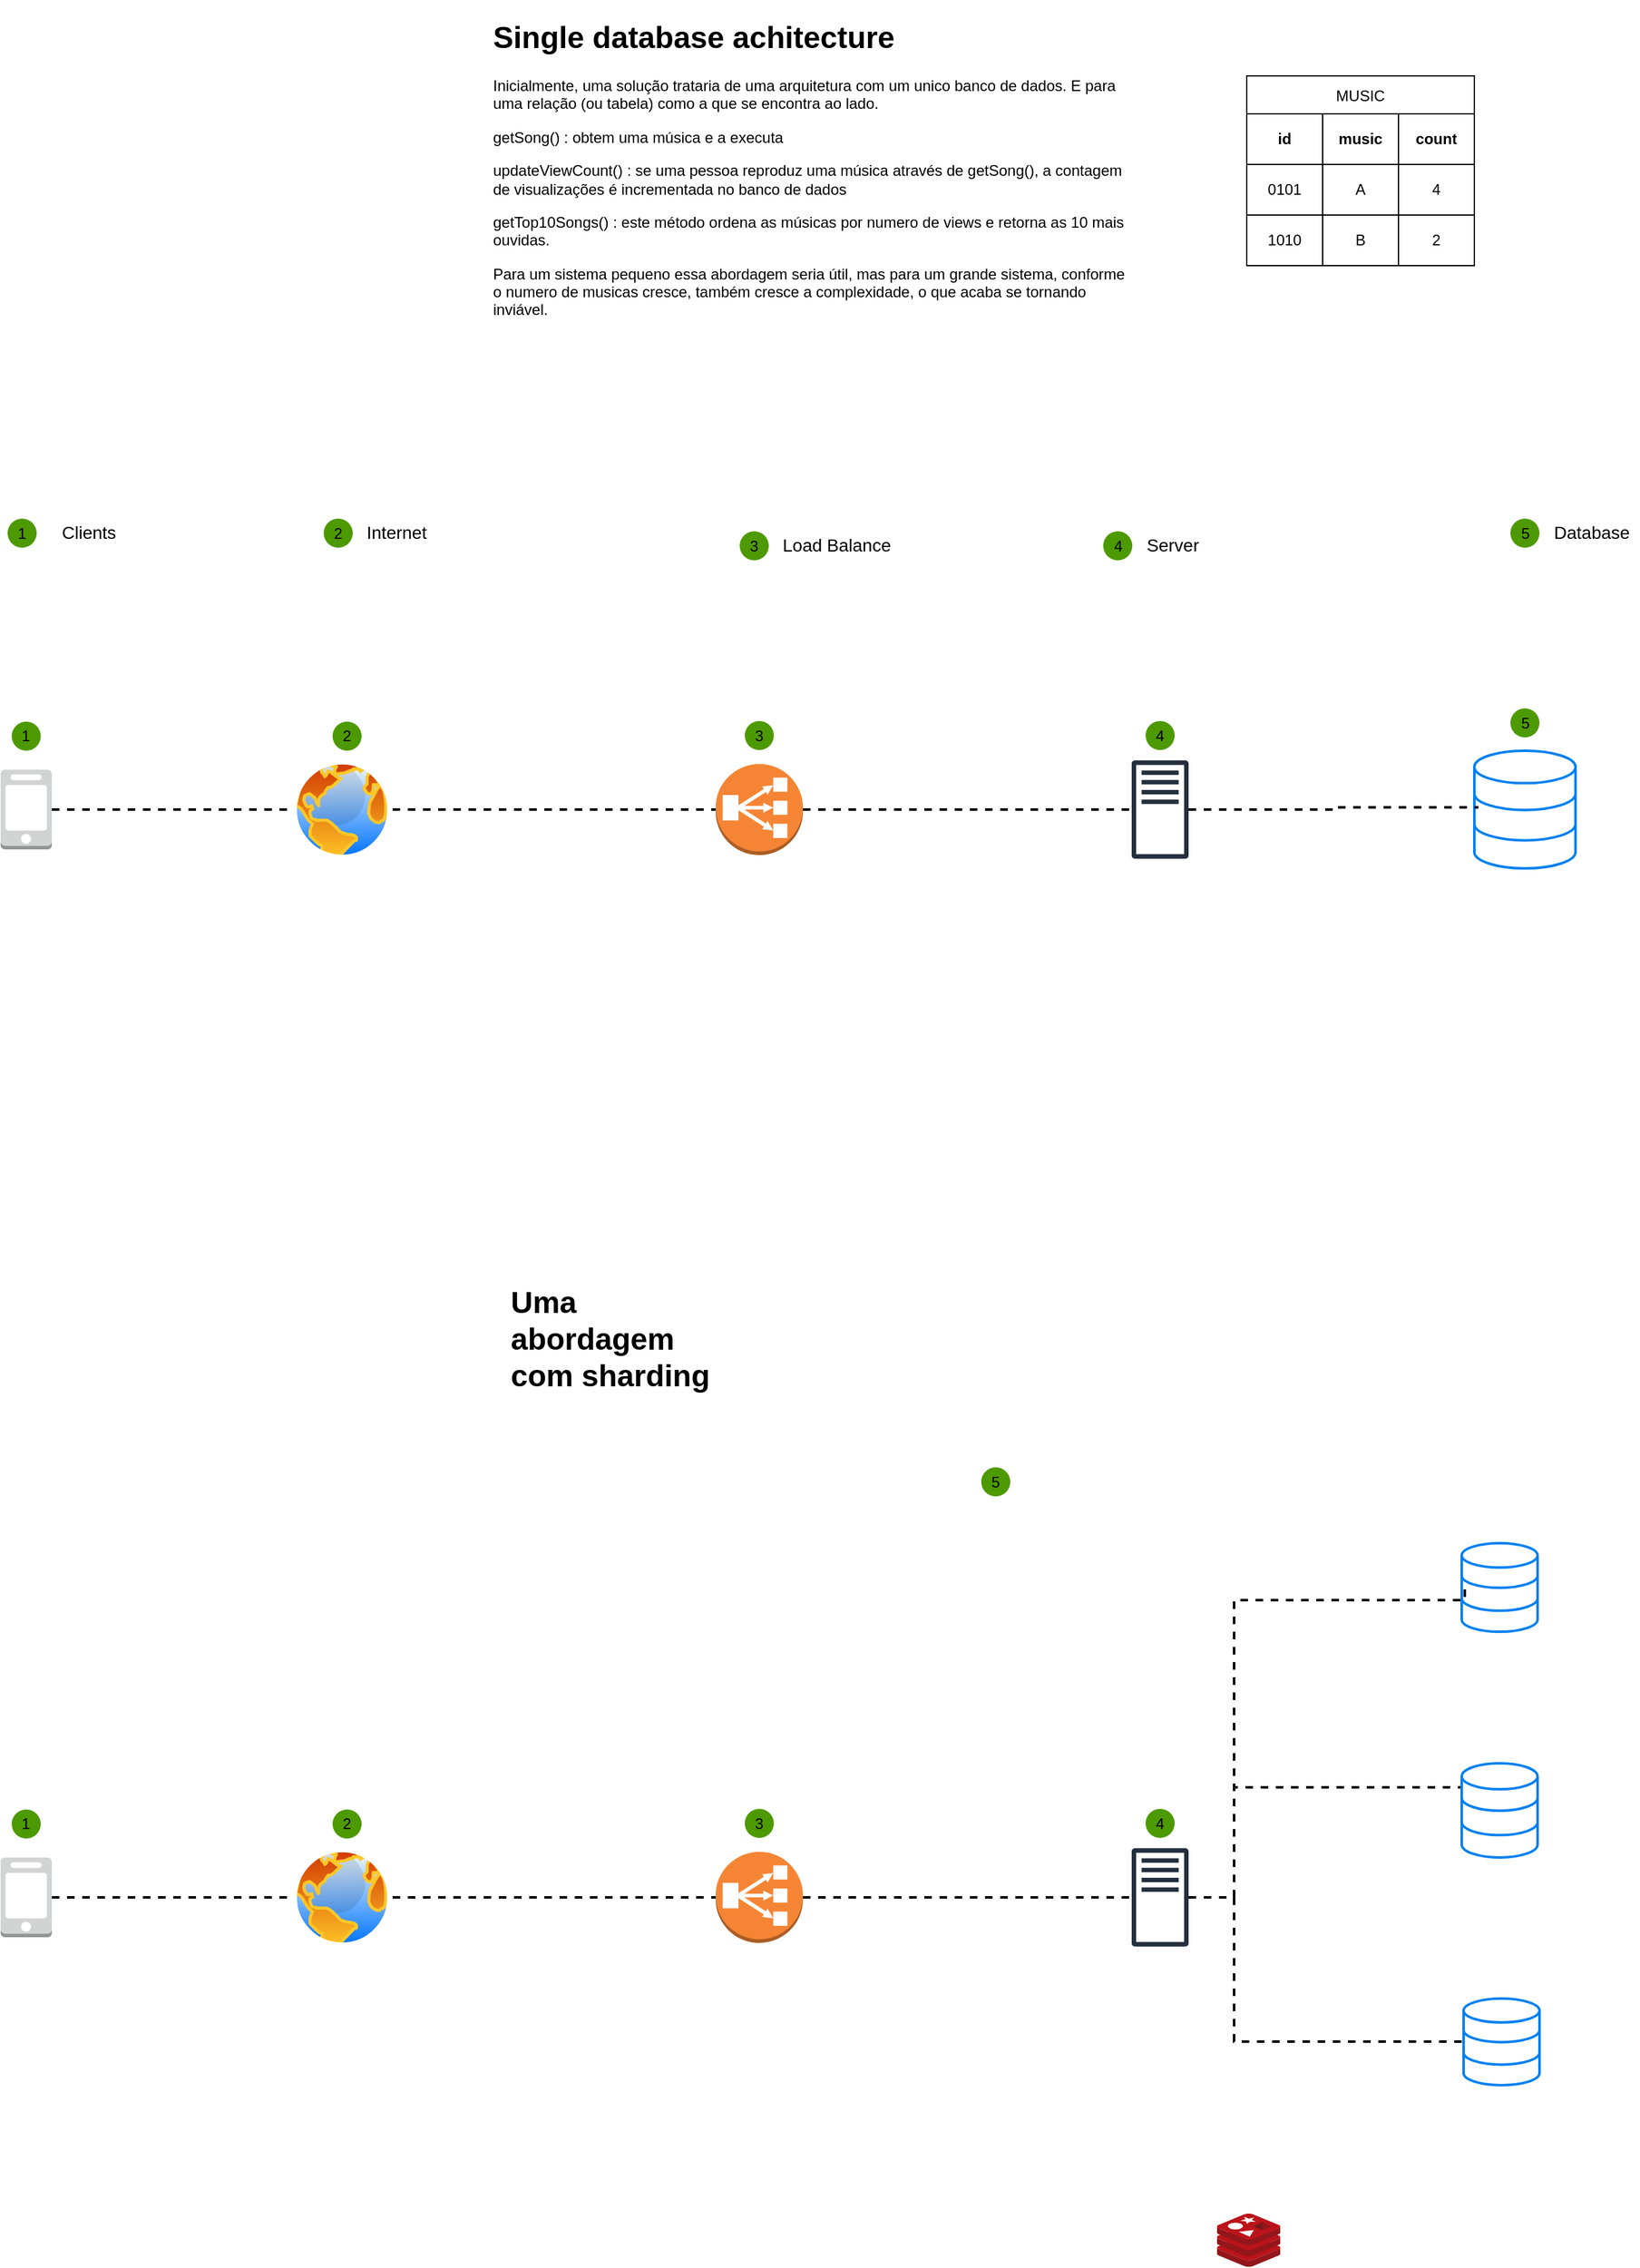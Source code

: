 <mxfile version="15.8.7" type="device"><diagram id="WI9T0HZ2pTsCkuznbFz-" name="Page-1"><mxGraphModel dx="976" dy="1858" grid="1" gridSize="10" guides="1" tooltips="1" connect="1" arrows="1" fold="1" page="1" pageScale="1" pageWidth="827" pageHeight="1169" math="0" shadow="0"><root><mxCell id="0"/><mxCell id="1" parent="0"/><mxCell id="2aj7T7kL7IJ4rIWzaiSA-9" style="edgeStyle=orthogonalEdgeStyle;rounded=0;orthogonalLoop=1;jettySize=auto;html=1;entryX=0;entryY=0.5;entryDx=0;entryDy=0;dashed=1;strokeWidth=2;endArrow=none;endFill=0;" edge="1" parent="1" source="2aj7T7kL7IJ4rIWzaiSA-1" target="2aj7T7kL7IJ4rIWzaiSA-4"><mxGeometry relative="1" as="geometry"/></mxCell><mxCell id="2aj7T7kL7IJ4rIWzaiSA-1" value="" style="outlineConnect=0;dashed=0;verticalLabelPosition=bottom;verticalAlign=top;align=center;html=1;shape=mxgraph.aws3.mobile_client;fillColor=#D2D3D3;gradientColor=none;" vertex="1" parent="1"><mxGeometry x="114.5" y="-521.5" width="40.5" height="63" as="geometry"/></mxCell><mxCell id="2aj7T7kL7IJ4rIWzaiSA-11" style="edgeStyle=orthogonalEdgeStyle;rounded=0;orthogonalLoop=1;jettySize=auto;html=1;dashed=1;strokeWidth=2;endArrow=none;endFill=0;" edge="1" parent="1" source="2aj7T7kL7IJ4rIWzaiSA-2" target="2aj7T7kL7IJ4rIWzaiSA-7"><mxGeometry relative="1" as="geometry"><mxPoint x="990" y="-489" as="targetPoint"/></mxGeometry></mxCell><mxCell id="2aj7T7kL7IJ4rIWzaiSA-2" value="" style="outlineConnect=0;dashed=0;verticalLabelPosition=bottom;verticalAlign=top;align=center;html=1;shape=mxgraph.aws3.classic_load_balancer;fillColor=#F58534;gradientColor=none;" vertex="1" parent="1"><mxGeometry x="680" y="-526" width="69" height="72" as="geometry"/></mxCell><mxCell id="2aj7T7kL7IJ4rIWzaiSA-10" style="edgeStyle=orthogonalEdgeStyle;rounded=0;orthogonalLoop=1;jettySize=auto;html=1;entryX=0;entryY=0.5;entryDx=0;entryDy=0;entryPerimeter=0;strokeWidth=2;dashed=1;endArrow=none;endFill=0;" edge="1" parent="1" source="2aj7T7kL7IJ4rIWzaiSA-4" target="2aj7T7kL7IJ4rIWzaiSA-2"><mxGeometry relative="1" as="geometry"/></mxCell><mxCell id="2aj7T7kL7IJ4rIWzaiSA-4" value="" style="aspect=fixed;perimeter=ellipsePerimeter;html=1;align=center;shadow=0;dashed=0;spacingTop=3;image;image=img/lib/active_directory/internet_globe.svg;" vertex="1" parent="1"><mxGeometry x="344.5" y="-530" width="80" height="80" as="geometry"/></mxCell><mxCell id="2aj7T7kL7IJ4rIWzaiSA-6" value="" style="html=1;verticalLabelPosition=bottom;align=center;labelBackgroundColor=#ffffff;verticalAlign=top;strokeWidth=2;strokeColor=#0080F0;shadow=0;dashed=0;shape=mxgraph.ios7.icons.data;" vertex="1" parent="1"><mxGeometry x="1280" y="-536.5" width="80" height="93" as="geometry"/></mxCell><mxCell id="2aj7T7kL7IJ4rIWzaiSA-12" style="edgeStyle=orthogonalEdgeStyle;rounded=0;orthogonalLoop=1;jettySize=auto;html=1;entryX=0.04;entryY=0.481;entryDx=0;entryDy=0;entryPerimeter=0;dashed=1;endArrow=none;endFill=0;strokeWidth=2;" edge="1" parent="1" source="2aj7T7kL7IJ4rIWzaiSA-7" target="2aj7T7kL7IJ4rIWzaiSA-6"><mxGeometry relative="1" as="geometry"/></mxCell><mxCell id="2aj7T7kL7IJ4rIWzaiSA-7" value="" style="sketch=0;outlineConnect=0;fontColor=#232F3E;gradientColor=none;fillColor=#232F3D;strokeColor=none;dashed=0;verticalLabelPosition=bottom;verticalAlign=top;align=center;html=1;fontSize=12;fontStyle=0;aspect=fixed;pointerEvents=1;shape=mxgraph.aws4.traditional_server;" vertex="1" parent="1"><mxGeometry x="1009" y="-529" width="45" height="78" as="geometry"/></mxCell><mxCell id="2aj7T7kL7IJ4rIWzaiSA-15" value="1" style="ellipse;whiteSpace=wrap;html=1;aspect=fixed;fillColor=#4D9900;strokeColor=none;labelBackgroundColor=none;" vertex="1" parent="1"><mxGeometry x="123.25" y="-559.5" width="23" height="23" as="geometry"/></mxCell><mxCell id="2aj7T7kL7IJ4rIWzaiSA-16" value="2" style="ellipse;whiteSpace=wrap;html=1;aspect=fixed;fillColor=#4D9900;strokeColor=none;labelBackgroundColor=none;" vertex="1" parent="1"><mxGeometry x="377" y="-559.5" width="23" height="23" as="geometry"/></mxCell><mxCell id="2aj7T7kL7IJ4rIWzaiSA-17" value="3" style="ellipse;whiteSpace=wrap;html=1;aspect=fixed;fillColor=#4D9900;strokeColor=none;labelBackgroundColor=none;" vertex="1" parent="1"><mxGeometry x="703" y="-560" width="23" height="23" as="geometry"/></mxCell><mxCell id="2aj7T7kL7IJ4rIWzaiSA-18" value="4" style="ellipse;whiteSpace=wrap;html=1;aspect=fixed;fillColor=#4D9900;strokeColor=none;labelBackgroundColor=none;" vertex="1" parent="1"><mxGeometry x="1020" y="-560" width="23" height="23" as="geometry"/></mxCell><mxCell id="2aj7T7kL7IJ4rIWzaiSA-19" value="5" style="ellipse;whiteSpace=wrap;html=1;aspect=fixed;fillColor=#4D9900;strokeColor=none;labelBackgroundColor=none;" vertex="1" parent="1"><mxGeometry x="1308.5" y="-570" width="23" height="23" as="geometry"/></mxCell><mxCell id="2aj7T7kL7IJ4rIWzaiSA-26" value="" style="group" vertex="1" connectable="0" parent="1"><mxGeometry x="370" y="-720" width="88" height="23" as="geometry"/></mxCell><mxCell id="2aj7T7kL7IJ4rIWzaiSA-21" value="&lt;span&gt;Internet&lt;/span&gt;" style="text;html=1;align=left;verticalAlign=top;spacingTop=-4;fontSize=14;labelBackgroundColor=none;whiteSpace=wrap;" vertex="1" parent="2aj7T7kL7IJ4rIWzaiSA-26"><mxGeometry x="32" width="56" height="20" as="geometry"/></mxCell><mxCell id="2aj7T7kL7IJ4rIWzaiSA-22" value="2" style="ellipse;whiteSpace=wrap;html=1;aspect=fixed;fillColor=#4D9900;strokeColor=none;labelBackgroundColor=none;" vertex="1" parent="2aj7T7kL7IJ4rIWzaiSA-26"><mxGeometry width="23" height="23" as="geometry"/></mxCell><mxCell id="2aj7T7kL7IJ4rIWzaiSA-27" value="" style="group" vertex="1" connectable="0" parent="1"><mxGeometry x="120" y="-720" width="96.5" height="23" as="geometry"/></mxCell><mxCell id="2aj7T7kL7IJ4rIWzaiSA-13" value="&lt;span&gt;Clients&lt;/span&gt;" style="text;html=1;align=left;verticalAlign=top;spacingTop=-4;fontSize=14;labelBackgroundColor=none;whiteSpace=wrap;" vertex="1" parent="2aj7T7kL7IJ4rIWzaiSA-27"><mxGeometry x="40.5" width="56" height="20" as="geometry"/></mxCell><mxCell id="2aj7T7kL7IJ4rIWzaiSA-14" value="1" style="ellipse;whiteSpace=wrap;html=1;aspect=fixed;fillColor=#4D9900;strokeColor=none;labelBackgroundColor=none;" vertex="1" parent="2aj7T7kL7IJ4rIWzaiSA-27"><mxGeometry width="23" height="23" as="geometry"/></mxCell><mxCell id="2aj7T7kL7IJ4rIWzaiSA-36" value="" style="group" vertex="1" connectable="0" parent="1"><mxGeometry x="986.5" y="-710" width="90" height="23" as="geometry"/></mxCell><mxCell id="2aj7T7kL7IJ4rIWzaiSA-29" value="&lt;span&gt;Server&lt;/span&gt;" style="text;html=1;align=left;verticalAlign=top;spacingTop=-4;fontSize=14;labelBackgroundColor=none;whiteSpace=wrap;" vertex="1" parent="2aj7T7kL7IJ4rIWzaiSA-36"><mxGeometry x="32" width="58" height="20" as="geometry"/></mxCell><mxCell id="2aj7T7kL7IJ4rIWzaiSA-30" value="4" style="ellipse;whiteSpace=wrap;html=1;aspect=fixed;fillColor=#4D9900;strokeColor=none;labelBackgroundColor=none;" vertex="1" parent="2aj7T7kL7IJ4rIWzaiSA-36"><mxGeometry width="23" height="23" as="geometry"/></mxCell><mxCell id="2aj7T7kL7IJ4rIWzaiSA-44" value="" style="group" vertex="1" connectable="0" parent="1"><mxGeometry x="699" y="-710" width="128" height="23" as="geometry"/></mxCell><mxCell id="2aj7T7kL7IJ4rIWzaiSA-23" value="&lt;span&gt;Load Balance&lt;/span&gt;" style="text;html=1;align=left;verticalAlign=top;spacingTop=-4;fontSize=14;labelBackgroundColor=none;whiteSpace=wrap;" vertex="1" parent="2aj7T7kL7IJ4rIWzaiSA-44"><mxGeometry x="32" width="96" height="20" as="geometry"/></mxCell><mxCell id="2aj7T7kL7IJ4rIWzaiSA-24" value="3" style="ellipse;whiteSpace=wrap;html=1;aspect=fixed;fillColor=#4D9900;strokeColor=none;labelBackgroundColor=none;" vertex="1" parent="2aj7T7kL7IJ4rIWzaiSA-44"><mxGeometry width="23" height="23" as="geometry"/></mxCell><mxCell id="2aj7T7kL7IJ4rIWzaiSA-46" value="&lt;h1&gt;Single database achitecture&lt;/h1&gt;&lt;p&gt;Inicialmente, uma solução trataria de uma arquitetura com um unico banco de dados. E para uma relação (ou tabela) como a que se encontra ao lado.&lt;/p&gt;&lt;p&gt;getSong() : obtem uma música e a executa&lt;/p&gt;&lt;p&gt;updateViewCount() : se uma pessoa reproduz uma música através de getSong(), a contagem de visualizações é incrementada no banco de dados&lt;/p&gt;&lt;p&gt;getTop10Songs() : este método ordena as músicas por numero de views e retorna as 10 mais ouvidas.&lt;/p&gt;&lt;p&gt;Para um sistema pequeno essa abordagem seria útil, mas para um grande sistema, conforme o numero de musicas cresce, também cresce a complexidade, o que acaba se tornando inviável.&lt;/p&gt;" style="text;html=1;strokeColor=none;fillColor=none;spacing=5;spacingTop=-20;whiteSpace=wrap;overflow=hidden;rounded=0;" vertex="1" parent="1"><mxGeometry x="499" y="-1120" width="510" height="240" as="geometry"/></mxCell><mxCell id="2aj7T7kL7IJ4rIWzaiSA-52" value="MUSIC" style="shape=table;startSize=30;container=1;collapsible=0;childLayout=tableLayout;" vertex="1" parent="1"><mxGeometry x="1100" y="-1070" width="180" height="150" as="geometry"/></mxCell><mxCell id="2aj7T7kL7IJ4rIWzaiSA-53" value="" style="shape=partialRectangle;collapsible=0;dropTarget=0;pointerEvents=0;fillColor=none;top=0;left=0;bottom=0;right=0;points=[[0,0.5],[1,0.5]];portConstraint=eastwest;" vertex="1" parent="2aj7T7kL7IJ4rIWzaiSA-52"><mxGeometry y="30" width="180" height="40" as="geometry"/></mxCell><mxCell id="2aj7T7kL7IJ4rIWzaiSA-54" value="&lt;b&gt;id&lt;/b&gt;" style="shape=partialRectangle;html=1;whiteSpace=wrap;connectable=0;overflow=hidden;fillColor=none;top=0;left=0;bottom=0;right=0;pointerEvents=1;" vertex="1" parent="2aj7T7kL7IJ4rIWzaiSA-53"><mxGeometry width="60" height="40" as="geometry"><mxRectangle width="60" height="40" as="alternateBounds"/></mxGeometry></mxCell><mxCell id="2aj7T7kL7IJ4rIWzaiSA-55" value="&lt;b&gt;music&lt;/b&gt;" style="shape=partialRectangle;html=1;whiteSpace=wrap;connectable=0;overflow=hidden;fillColor=none;top=0;left=0;bottom=0;right=0;pointerEvents=1;" vertex="1" parent="2aj7T7kL7IJ4rIWzaiSA-53"><mxGeometry x="60" width="60" height="40" as="geometry"><mxRectangle width="60" height="40" as="alternateBounds"/></mxGeometry></mxCell><mxCell id="2aj7T7kL7IJ4rIWzaiSA-56" value="&lt;b&gt;count&lt;/b&gt;" style="shape=partialRectangle;html=1;whiteSpace=wrap;connectable=0;overflow=hidden;fillColor=none;top=0;left=0;bottom=0;right=0;pointerEvents=1;" vertex="1" parent="2aj7T7kL7IJ4rIWzaiSA-53"><mxGeometry x="120" width="60" height="40" as="geometry"><mxRectangle width="60" height="40" as="alternateBounds"/></mxGeometry></mxCell><mxCell id="2aj7T7kL7IJ4rIWzaiSA-57" value="" style="shape=partialRectangle;collapsible=0;dropTarget=0;pointerEvents=0;fillColor=none;top=0;left=0;bottom=0;right=0;points=[[0,0.5],[1,0.5]];portConstraint=eastwest;" vertex="1" parent="2aj7T7kL7IJ4rIWzaiSA-52"><mxGeometry y="70" width="180" height="40" as="geometry"/></mxCell><mxCell id="2aj7T7kL7IJ4rIWzaiSA-58" value="0101" style="shape=partialRectangle;html=1;whiteSpace=wrap;connectable=0;overflow=hidden;fillColor=none;top=0;left=0;bottom=0;right=0;pointerEvents=1;" vertex="1" parent="2aj7T7kL7IJ4rIWzaiSA-57"><mxGeometry width="60" height="40" as="geometry"><mxRectangle width="60" height="40" as="alternateBounds"/></mxGeometry></mxCell><mxCell id="2aj7T7kL7IJ4rIWzaiSA-59" value="A" style="shape=partialRectangle;html=1;whiteSpace=wrap;connectable=0;overflow=hidden;fillColor=none;top=0;left=0;bottom=0;right=0;pointerEvents=1;" vertex="1" parent="2aj7T7kL7IJ4rIWzaiSA-57"><mxGeometry x="60" width="60" height="40" as="geometry"><mxRectangle width="60" height="40" as="alternateBounds"/></mxGeometry></mxCell><mxCell id="2aj7T7kL7IJ4rIWzaiSA-60" value="4" style="shape=partialRectangle;html=1;whiteSpace=wrap;connectable=0;overflow=hidden;fillColor=none;top=0;left=0;bottom=0;right=0;pointerEvents=1;" vertex="1" parent="2aj7T7kL7IJ4rIWzaiSA-57"><mxGeometry x="120" width="60" height="40" as="geometry"><mxRectangle width="60" height="40" as="alternateBounds"/></mxGeometry></mxCell><mxCell id="2aj7T7kL7IJ4rIWzaiSA-61" value="" style="shape=partialRectangle;collapsible=0;dropTarget=0;pointerEvents=0;fillColor=none;top=0;left=0;bottom=0;right=0;points=[[0,0.5],[1,0.5]];portConstraint=eastwest;" vertex="1" parent="2aj7T7kL7IJ4rIWzaiSA-52"><mxGeometry y="110" width="180" height="40" as="geometry"/></mxCell><mxCell id="2aj7T7kL7IJ4rIWzaiSA-62" value="1010" style="shape=partialRectangle;html=1;whiteSpace=wrap;connectable=0;overflow=hidden;fillColor=none;top=0;left=0;bottom=0;right=0;pointerEvents=1;" vertex="1" parent="2aj7T7kL7IJ4rIWzaiSA-61"><mxGeometry width="60" height="40" as="geometry"><mxRectangle width="60" height="40" as="alternateBounds"/></mxGeometry></mxCell><mxCell id="2aj7T7kL7IJ4rIWzaiSA-63" value="B" style="shape=partialRectangle;html=1;whiteSpace=wrap;connectable=0;overflow=hidden;fillColor=none;top=0;left=0;bottom=0;right=0;pointerEvents=1;" vertex="1" parent="2aj7T7kL7IJ4rIWzaiSA-61"><mxGeometry x="60" width="60" height="40" as="geometry"><mxRectangle width="60" height="40" as="alternateBounds"/></mxGeometry></mxCell><mxCell id="2aj7T7kL7IJ4rIWzaiSA-64" value="2" style="shape=partialRectangle;html=1;whiteSpace=wrap;connectable=0;overflow=hidden;fillColor=none;top=0;left=0;bottom=0;right=0;pointerEvents=1;" vertex="1" parent="2aj7T7kL7IJ4rIWzaiSA-61"><mxGeometry x="120" width="60" height="40" as="geometry"><mxRectangle width="60" height="40" as="alternateBounds"/></mxGeometry></mxCell><mxCell id="2aj7T7kL7IJ4rIWzaiSA-32" value="&lt;span&gt;Database&lt;/span&gt;" style="text;html=1;align=left;verticalAlign=top;spacingTop=-4;fontSize=14;labelBackgroundColor=none;whiteSpace=wrap;" vertex="1" parent="1"><mxGeometry x="1340.5" y="-720" width="69.5" height="20" as="geometry"/></mxCell><mxCell id="2aj7T7kL7IJ4rIWzaiSA-33" value="5" style="ellipse;whiteSpace=wrap;html=1;aspect=fixed;fillColor=#4D9900;strokeColor=none;labelBackgroundColor=none;" vertex="1" parent="1"><mxGeometry x="1308.5" y="-720" width="23" height="23" as="geometry"/></mxCell><mxCell id="2aj7T7kL7IJ4rIWzaiSA-65" style="edgeStyle=orthogonalEdgeStyle;rounded=0;orthogonalLoop=1;jettySize=auto;html=1;entryX=0;entryY=0.5;entryDx=0;entryDy=0;dashed=1;strokeWidth=2;endArrow=none;endFill=0;" edge="1" parent="1" source="2aj7T7kL7IJ4rIWzaiSA-66" target="2aj7T7kL7IJ4rIWzaiSA-70"><mxGeometry relative="1" as="geometry"/></mxCell><mxCell id="2aj7T7kL7IJ4rIWzaiSA-66" value="" style="outlineConnect=0;dashed=0;verticalLabelPosition=bottom;verticalAlign=top;align=center;html=1;shape=mxgraph.aws3.mobile_client;fillColor=#D2D3D3;gradientColor=none;" vertex="1" parent="1"><mxGeometry x="114.5" y="338.5" width="40.5" height="63" as="geometry"/></mxCell><mxCell id="2aj7T7kL7IJ4rIWzaiSA-67" style="edgeStyle=orthogonalEdgeStyle;rounded=0;orthogonalLoop=1;jettySize=auto;html=1;dashed=1;strokeWidth=2;endArrow=none;endFill=0;" edge="1" parent="1" source="2aj7T7kL7IJ4rIWzaiSA-68" target="2aj7T7kL7IJ4rIWzaiSA-73"><mxGeometry relative="1" as="geometry"><mxPoint x="990" y="371" as="targetPoint"/></mxGeometry></mxCell><mxCell id="2aj7T7kL7IJ4rIWzaiSA-68" value="" style="outlineConnect=0;dashed=0;verticalLabelPosition=bottom;verticalAlign=top;align=center;html=1;shape=mxgraph.aws3.classic_load_balancer;fillColor=#F58534;gradientColor=none;" vertex="1" parent="1"><mxGeometry x="680" y="334" width="69" height="72" as="geometry"/></mxCell><mxCell id="2aj7T7kL7IJ4rIWzaiSA-69" style="edgeStyle=orthogonalEdgeStyle;rounded=0;orthogonalLoop=1;jettySize=auto;html=1;entryX=0;entryY=0.5;entryDx=0;entryDy=0;entryPerimeter=0;strokeWidth=2;dashed=1;endArrow=none;endFill=0;" edge="1" parent="1" source="2aj7T7kL7IJ4rIWzaiSA-70" target="2aj7T7kL7IJ4rIWzaiSA-68"><mxGeometry relative="1" as="geometry"/></mxCell><mxCell id="2aj7T7kL7IJ4rIWzaiSA-70" value="" style="aspect=fixed;perimeter=ellipsePerimeter;html=1;align=center;shadow=0;dashed=0;spacingTop=3;image;image=img/lib/active_directory/internet_globe.svg;" vertex="1" parent="1"><mxGeometry x="344.5" y="330" width="80" height="80" as="geometry"/></mxCell><mxCell id="2aj7T7kL7IJ4rIWzaiSA-71" value="" style="html=1;verticalLabelPosition=bottom;align=center;labelBackgroundColor=#ffffff;verticalAlign=top;strokeWidth=2;strokeColor=#0080F0;shadow=0;dashed=0;shape=mxgraph.ios7.icons.data;" vertex="1" parent="1"><mxGeometry x="1270" y="90" width="60" height="70" as="geometry"/></mxCell><mxCell id="2aj7T7kL7IJ4rIWzaiSA-72" style="edgeStyle=orthogonalEdgeStyle;rounded=0;orthogonalLoop=1;jettySize=auto;html=1;entryX=0.04;entryY=0.481;entryDx=0;entryDy=0;entryPerimeter=0;dashed=1;endArrow=none;endFill=0;strokeWidth=2;" edge="1" parent="1" source="2aj7T7kL7IJ4rIWzaiSA-73" target="2aj7T7kL7IJ4rIWzaiSA-71"><mxGeometry relative="1" as="geometry"><Array as="points"><mxPoint x="1090" y="370"/><mxPoint x="1090" y="135"/></Array></mxGeometry></mxCell><mxCell id="2aj7T7kL7IJ4rIWzaiSA-82" style="edgeStyle=orthogonalEdgeStyle;rounded=0;orthogonalLoop=1;jettySize=auto;html=1;dashed=1;endArrow=none;endFill=0;strokeWidth=2;" edge="1" parent="1" source="2aj7T7kL7IJ4rIWzaiSA-73" target="2aj7T7kL7IJ4rIWzaiSA-80"><mxGeometry relative="1" as="geometry"><Array as="points"><mxPoint x="1090" y="370"/><mxPoint x="1090" y="283"/></Array></mxGeometry></mxCell><mxCell id="2aj7T7kL7IJ4rIWzaiSA-83" style="edgeStyle=orthogonalEdgeStyle;rounded=0;orthogonalLoop=1;jettySize=auto;html=1;entryX=0.015;entryY=0.575;entryDx=0;entryDy=0;entryPerimeter=0;dashed=1;endArrow=none;endFill=0;strokeWidth=2;" edge="1" parent="1" source="2aj7T7kL7IJ4rIWzaiSA-73" target="2aj7T7kL7IJ4rIWzaiSA-81"><mxGeometry relative="1" as="geometry"><Array as="points"><mxPoint x="1090" y="370"/><mxPoint x="1090" y="484"/><mxPoint x="1272" y="484"/></Array></mxGeometry></mxCell><mxCell id="2aj7T7kL7IJ4rIWzaiSA-73" value="" style="sketch=0;outlineConnect=0;fontColor=#232F3E;gradientColor=none;fillColor=#232F3D;strokeColor=none;dashed=0;verticalLabelPosition=bottom;verticalAlign=top;align=center;html=1;fontSize=12;fontStyle=0;aspect=fixed;pointerEvents=1;shape=mxgraph.aws4.traditional_server;" vertex="1" parent="1"><mxGeometry x="1009" y="331" width="45" height="78" as="geometry"/></mxCell><mxCell id="2aj7T7kL7IJ4rIWzaiSA-74" value="1" style="ellipse;whiteSpace=wrap;html=1;aspect=fixed;fillColor=#4D9900;strokeColor=none;labelBackgroundColor=none;" vertex="1" parent="1"><mxGeometry x="123.25" y="300.5" width="23" height="23" as="geometry"/></mxCell><mxCell id="2aj7T7kL7IJ4rIWzaiSA-75" value="2" style="ellipse;whiteSpace=wrap;html=1;aspect=fixed;fillColor=#4D9900;strokeColor=none;labelBackgroundColor=none;" vertex="1" parent="1"><mxGeometry x="377" y="300.5" width="23" height="23" as="geometry"/></mxCell><mxCell id="2aj7T7kL7IJ4rIWzaiSA-76" value="3" style="ellipse;whiteSpace=wrap;html=1;aspect=fixed;fillColor=#4D9900;strokeColor=none;labelBackgroundColor=none;" vertex="1" parent="1"><mxGeometry x="703" y="300" width="23" height="23" as="geometry"/></mxCell><mxCell id="2aj7T7kL7IJ4rIWzaiSA-77" value="4" style="ellipse;whiteSpace=wrap;html=1;aspect=fixed;fillColor=#4D9900;strokeColor=none;labelBackgroundColor=none;" vertex="1" parent="1"><mxGeometry x="1020" y="300" width="23" height="23" as="geometry"/></mxCell><mxCell id="2aj7T7kL7IJ4rIWzaiSA-78" value="5" style="ellipse;whiteSpace=wrap;html=1;aspect=fixed;fillColor=#4D9900;strokeColor=none;labelBackgroundColor=none;" vertex="1" parent="1"><mxGeometry x="890" y="30" width="23" height="23" as="geometry"/></mxCell><mxCell id="2aj7T7kL7IJ4rIWzaiSA-79" value="&lt;h1&gt;&lt;span&gt;Uma abordagem com sharding&lt;/span&gt;&lt;br&gt;&lt;/h1&gt;" style="text;html=1;strokeColor=none;fillColor=none;spacing=5;spacingTop=-20;whiteSpace=wrap;overflow=hidden;rounded=0;" vertex="1" parent="1"><mxGeometry x="513" y="-120" width="190" height="120" as="geometry"/></mxCell><mxCell id="2aj7T7kL7IJ4rIWzaiSA-80" value="" style="html=1;verticalLabelPosition=bottom;align=center;labelBackgroundColor=#ffffff;verticalAlign=top;strokeWidth=2;strokeColor=#0080F0;shadow=0;dashed=0;shape=mxgraph.ios7.icons.data;" vertex="1" parent="1"><mxGeometry x="1270" y="264" width="60" height="74.5" as="geometry"/></mxCell><mxCell id="2aj7T7kL7IJ4rIWzaiSA-81" value="" style="html=1;verticalLabelPosition=bottom;align=center;labelBackgroundColor=#ffffff;verticalAlign=top;strokeWidth=2;strokeColor=#0080F0;shadow=0;dashed=0;shape=mxgraph.ios7.icons.data;" vertex="1" parent="1"><mxGeometry x="1271.5" y="450" width="60" height="68.5" as="geometry"/></mxCell><mxCell id="2aj7T7kL7IJ4rIWzaiSA-84" value="" style="sketch=0;aspect=fixed;html=1;points=[];align=center;image;fontSize=12;image=img/lib/mscae/Cache_Redis_Product.svg;" vertex="1" parent="1"><mxGeometry x="1076.5" y="620" width="50" height="42" as="geometry"/></mxCell></root></mxGraphModel></diagram></mxfile>